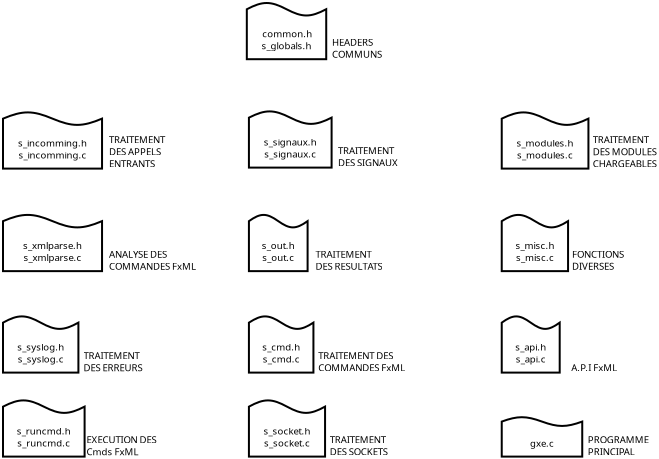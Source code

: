<?xml version="1.0"?>
<diagram xmlns:dia="http://www.lysator.liu.se/~alla/dia/">
  <diagramdata>
    <attribute name="background">
      <color val="#ffffff"/>
    </attribute>
    <attribute name="paper">
      <composite type="paper">
        <attribute name="name">
          <string>#A3#</string>
        </attribute>
        <attribute name="tmargin">
          <real val="2.822"/>
        </attribute>
        <attribute name="bmargin">
          <real val="2.822"/>
        </attribute>
        <attribute name="lmargin">
          <real val="2.822"/>
        </attribute>
        <attribute name="rmargin">
          <real val="2.822"/>
        </attribute>
        <attribute name="is_portrait">
          <boolean val="false"/>
        </attribute>
        <attribute name="scaling">
          <real val="1"/>
        </attribute>
        <attribute name="fitto">
          <boolean val="false"/>
        </attribute>
      </composite>
    </attribute>
    <attribute name="grid">
      <composite type="grid">
        <attribute name="width_x">
          <real val="1"/>
        </attribute>
        <attribute name="width_y">
          <real val="1"/>
        </attribute>
        <attribute name="visible_x">
          <int val="1"/>
        </attribute>
        <attribute name="visible_y">
          <int val="1"/>
        </attribute>
      </composite>
    </attribute>
    <attribute name="guides">
      <composite type="guides">
        <attribute name="hguides"/>
        <attribute name="vguides"/>
      </composite>
    </attribute>
  </diagramdata>
  <layer name="Background" visible="true">
    <group>
      <object type="Flowchart - Document" version="0" id="O0">
        <attribute name="obj_pos">
          <point val="13.243,0.258"/>
        </attribute>
        <attribute name="obj_bb">
          <rectangle val="13.193,0.208;17.264,3.118"/>
        </attribute>
        <attribute name="elem_corner">
          <point val="13.243,0.258"/>
        </attribute>
        <attribute name="elem_width">
          <real val="3.97"/>
        </attribute>
        <attribute name="elem_height">
          <real val="2.81"/>
        </attribute>
        <attribute name="show_background">
          <boolean val="true"/>
        </attribute>
        <attribute name="flip_horizontal">
          <boolean val="false"/>
        </attribute>
        <attribute name="flip_vertical">
          <boolean val="true"/>
        </attribute>
        <attribute name="padding">
          <real val="0.354"/>
        </attribute>
        <attribute name="text">
          <composite type="text">
            <attribute name="string">
              <string>#common.h
s_globals.h#</string>
            </attribute>
            <attribute name="font">
              <font name="Helvetica"/>
            </attribute>
            <attribute name="height">
              <real val="0.6"/>
            </attribute>
            <attribute name="pos">
              <point val="15.228,1.944"/>
            </attribute>
            <attribute name="color">
              <color val="#000000"/>
            </attribute>
            <attribute name="alignment">
              <enum val="1"/>
            </attribute>
          </composite>
        </attribute>
      </object>
      <group>
        <object type="Standard - Text" version="0" id="O1">
          <attribute name="obj_pos">
            <point val="17.503,2.398"/>
          </attribute>
          <attribute name="obj_bb">
            <rectangle val="17.503,1.918;20.849,3.118"/>
          </attribute>
          <attribute name="text">
            <composite type="text">
              <attribute name="string">
                <string>#HEADERS
COMMUNS#</string>
              </attribute>
              <attribute name="font">
                <font name="Helvetica"/>
              </attribute>
              <attribute name="height">
                <real val="0.6"/>
              </attribute>
              <attribute name="pos">
                <point val="17.503,2.398"/>
              </attribute>
              <attribute name="color">
                <color val="#000000"/>
              </attribute>
              <attribute name="alignment">
                <enum val="0"/>
              </attribute>
            </composite>
          </attribute>
        </object>
        <object type="Standard - Text" version="0" id="O2">
          <attribute name="obj_pos">
            <point val="18.928,2.823"/>
          </attribute>
          <attribute name="obj_bb">
            <rectangle val="18.928,2.343;18.928,2.943"/>
          </attribute>
          <attribute name="text">
            <composite type="text">
              <attribute name="string">
                <string>##</string>
              </attribute>
              <attribute name="font">
                <font name="Helvetica"/>
              </attribute>
              <attribute name="height">
                <real val="0.6"/>
              </attribute>
              <attribute name="pos">
                <point val="18.928,2.823"/>
              </attribute>
              <attribute name="color">
                <color val="#000000"/>
              </attribute>
              <attribute name="alignment">
                <enum val="1"/>
              </attribute>
            </composite>
          </attribute>
        </object>
      </group>
    </group>
    <group>
      <object type="Flowchart - Document" version="0" id="O3">
        <attribute name="obj_pos">
          <point val="1.052,5.728"/>
        </attribute>
        <attribute name="obj_bb">
          <rectangle val="1.002,5.678;6.054,8.588"/>
        </attribute>
        <attribute name="elem_corner">
          <point val="1.052,5.728"/>
        </attribute>
        <attribute name="elem_width">
          <real val="4.952"/>
        </attribute>
        <attribute name="elem_height">
          <real val="2.81"/>
        </attribute>
        <attribute name="show_background">
          <boolean val="true"/>
        </attribute>
        <attribute name="flip_horizontal">
          <boolean val="false"/>
        </attribute>
        <attribute name="flip_vertical">
          <boolean val="true"/>
        </attribute>
        <attribute name="padding">
          <real val="0.354"/>
        </attribute>
        <attribute name="text">
          <composite type="text">
            <attribute name="string">
              <string>#s_incomming.h
s_incomming.c#</string>
            </attribute>
            <attribute name="font">
              <font name="Helvetica"/>
            </attribute>
            <attribute name="height">
              <real val="0.6"/>
            </attribute>
            <attribute name="pos">
              <point val="3.528,7.414"/>
            </attribute>
            <attribute name="color">
              <color val="#000000"/>
            </attribute>
            <attribute name="alignment">
              <enum val="1"/>
            </attribute>
          </composite>
        </attribute>
      </object>
      <object type="Standard - Text" version="0" id="O4">
        <attribute name="obj_pos">
          <point val="6.353,7.268"/>
        </attribute>
        <attribute name="obj_bb">
          <rectangle val="6.353,6.788;10.371,8.588"/>
        </attribute>
        <attribute name="text">
          <composite type="text">
            <attribute name="string">
              <string>#TRAITEMENT
DES APPELS
ENTRANTS#</string>
            </attribute>
            <attribute name="font">
              <font name="Helvetica"/>
            </attribute>
            <attribute name="height">
              <real val="0.6"/>
            </attribute>
            <attribute name="pos">
              <point val="6.353,7.268"/>
            </attribute>
            <attribute name="color">
              <color val="#000000"/>
            </attribute>
            <attribute name="alignment">
              <enum val="0"/>
            </attribute>
          </composite>
        </attribute>
      </object>
    </group>
    <group>
      <object type="Flowchart - Document" version="0" id="O5">
        <attribute name="obj_pos">
          <point val="13.348,5.678"/>
        </attribute>
        <attribute name="obj_bb">
          <rectangle val="13.298,5.628;17.532,8.538"/>
        </attribute>
        <attribute name="elem_corner">
          <point val="13.348,5.678"/>
        </attribute>
        <attribute name="elem_width">
          <real val="4.134"/>
        </attribute>
        <attribute name="elem_height">
          <real val="2.81"/>
        </attribute>
        <attribute name="show_background">
          <boolean val="true"/>
        </attribute>
        <attribute name="flip_horizontal">
          <boolean val="false"/>
        </attribute>
        <attribute name="flip_vertical">
          <boolean val="true"/>
        </attribute>
        <attribute name="padding">
          <real val="0.354"/>
        </attribute>
        <attribute name="text">
          <composite type="text">
            <attribute name="string">
              <string>#s_signaux.h
s_signaux.c#</string>
            </attribute>
            <attribute name="font">
              <font name="Helvetica"/>
            </attribute>
            <attribute name="height">
              <real val="0.6"/>
            </attribute>
            <attribute name="pos">
              <point val="15.415,7.364"/>
            </attribute>
            <attribute name="color">
              <color val="#000000"/>
            </attribute>
            <attribute name="alignment">
              <enum val="1"/>
            </attribute>
          </composite>
        </attribute>
      </object>
      <object type="Standard - Text" version="0" id="O6">
        <attribute name="obj_pos">
          <point val="17.799,7.818"/>
        </attribute>
        <attribute name="obj_bb">
          <rectangle val="17.799,7.338;22.089,8.538"/>
        </attribute>
        <attribute name="text">
          <composite type="text">
            <attribute name="string">
              <string>#TRAITEMENT
DES SIGNAUX#</string>
            </attribute>
            <attribute name="font">
              <font name="Helvetica"/>
            </attribute>
            <attribute name="height">
              <real val="0.6"/>
            </attribute>
            <attribute name="pos">
              <point val="17.799,7.818"/>
            </attribute>
            <attribute name="color">
              <color val="#000000"/>
            </attribute>
            <attribute name="alignment">
              <enum val="0"/>
            </attribute>
          </composite>
        </attribute>
      </object>
    </group>
    <group>
      <object type="Flowchart - Document" version="0" id="O7">
        <attribute name="obj_pos">
          <point val="25.989,5.728"/>
        </attribute>
        <attribute name="obj_bb">
          <rectangle val="25.939,5.678;30.373,8.588"/>
        </attribute>
        <attribute name="elem_corner">
          <point val="25.989,5.728"/>
        </attribute>
        <attribute name="elem_width">
          <real val="4.334"/>
        </attribute>
        <attribute name="elem_height">
          <real val="2.81"/>
        </attribute>
        <attribute name="show_background">
          <boolean val="true"/>
        </attribute>
        <attribute name="flip_horizontal">
          <boolean val="false"/>
        </attribute>
        <attribute name="flip_vertical">
          <boolean val="true"/>
        </attribute>
        <attribute name="padding">
          <real val="0.354"/>
        </attribute>
        <attribute name="text">
          <composite type="text">
            <attribute name="string">
              <string>#s_modules.h
s_modules.c#</string>
            </attribute>
            <attribute name="font">
              <font name="Helvetica"/>
            </attribute>
            <attribute name="height">
              <real val="0.6"/>
            </attribute>
            <attribute name="pos">
              <point val="28.156,7.414"/>
            </attribute>
            <attribute name="color">
              <color val="#000000"/>
            </attribute>
            <attribute name="alignment">
              <enum val="1"/>
            </attribute>
          </composite>
        </attribute>
      </object>
      <object type="Standard - Text" version="0" id="O8">
        <attribute name="obj_pos">
          <point val="30.54,7.268"/>
        </attribute>
        <attribute name="obj_bb">
          <rectangle val="30.54,6.788;35.23,8.588"/>
        </attribute>
        <attribute name="text">
          <composite type="text">
            <attribute name="string">
              <string>#TRAITEMENT
DES MODULES
CHARGEABLES#</string>
            </attribute>
            <attribute name="font">
              <font name="Helvetica"/>
            </attribute>
            <attribute name="height">
              <real val="0.6"/>
            </attribute>
            <attribute name="pos">
              <point val="30.54,7.268"/>
            </attribute>
            <attribute name="color">
              <color val="#000000"/>
            </attribute>
            <attribute name="alignment">
              <enum val="0"/>
            </attribute>
          </composite>
        </attribute>
      </object>
    </group>
    <group>
      <object type="Flowchart - Document" version="0" id="O9">
        <attribute name="obj_pos">
          <point val="13.348,10.853"/>
        </attribute>
        <attribute name="obj_bb">
          <rectangle val="13.298,10.803;16.332,13.713"/>
        </attribute>
        <attribute name="elem_corner">
          <point val="13.348,10.853"/>
        </attribute>
        <attribute name="elem_width">
          <real val="2.934"/>
        </attribute>
        <attribute name="elem_height">
          <real val="2.81"/>
        </attribute>
        <attribute name="show_background">
          <boolean val="true"/>
        </attribute>
        <attribute name="flip_horizontal">
          <boolean val="false"/>
        </attribute>
        <attribute name="flip_vertical">
          <boolean val="true"/>
        </attribute>
        <attribute name="padding">
          <real val="0.354"/>
        </attribute>
        <attribute name="text">
          <composite type="text">
            <attribute name="string">
              <string>#s_out.h
s_out.c#</string>
            </attribute>
            <attribute name="font">
              <font name="Helvetica"/>
            </attribute>
            <attribute name="height">
              <real val="0.6"/>
            </attribute>
            <attribute name="pos">
              <point val="14.815,12.539"/>
            </attribute>
            <attribute name="color">
              <color val="#000000"/>
            </attribute>
            <attribute name="alignment">
              <enum val="1"/>
            </attribute>
          </composite>
        </attribute>
      </object>
      <object type="Standard - Text" version="0" id="O10">
        <attribute name="obj_pos">
          <point val="16.674,12.993"/>
        </attribute>
        <attribute name="obj_bb">
          <rectangle val="16.674,12.513;21.801,13.713"/>
        </attribute>
        <attribute name="text">
          <composite type="text">
            <attribute name="string">
              <string>#TRAITEMENT
DES RESULTATS#</string>
            </attribute>
            <attribute name="font">
              <font name="Helvetica"/>
            </attribute>
            <attribute name="height">
              <real val="0.6"/>
            </attribute>
            <attribute name="pos">
              <point val="16.674,12.993"/>
            </attribute>
            <attribute name="color">
              <color val="#000000"/>
            </attribute>
            <attribute name="alignment">
              <enum val="0"/>
            </attribute>
          </composite>
        </attribute>
      </object>
    </group>
    <group>
      <object type="Flowchart - Document" version="0" id="O11">
        <attribute name="obj_pos">
          <point val="1.052,15.928"/>
        </attribute>
        <attribute name="obj_bb">
          <rectangle val="1.002,15.878;4.873,18.788"/>
        </attribute>
        <attribute name="elem_corner">
          <point val="1.052,15.928"/>
        </attribute>
        <attribute name="elem_width">
          <real val="3.77"/>
        </attribute>
        <attribute name="elem_height">
          <real val="2.81"/>
        </attribute>
        <attribute name="show_background">
          <boolean val="true"/>
        </attribute>
        <attribute name="flip_horizontal">
          <boolean val="false"/>
        </attribute>
        <attribute name="flip_vertical">
          <boolean val="true"/>
        </attribute>
        <attribute name="padding">
          <real val="0.354"/>
        </attribute>
        <attribute name="text">
          <composite type="text">
            <attribute name="string">
              <string>#s_syslog.h
s_syslog.c#</string>
            </attribute>
            <attribute name="font">
              <font name="Helvetica"/>
            </attribute>
            <attribute name="height">
              <real val="0.6"/>
            </attribute>
            <attribute name="pos">
              <point val="2.938,17.614"/>
            </attribute>
            <attribute name="color">
              <color val="#000000"/>
            </attribute>
            <attribute name="alignment">
              <enum val="1"/>
            </attribute>
          </composite>
        </attribute>
      </object>
      <object type="Standard - Text" version="0" id="O12">
        <attribute name="obj_pos">
          <point val="5.078,18.068"/>
        </attribute>
        <attribute name="obj_bb">
          <rectangle val="5.078,17.588;9.623,18.788"/>
        </attribute>
        <attribute name="text">
          <composite type="text">
            <attribute name="string">
              <string>#TRAITEMENT
DES ERREURS#</string>
            </attribute>
            <attribute name="font">
              <font name="Helvetica"/>
            </attribute>
            <attribute name="height">
              <real val="0.6"/>
            </attribute>
            <attribute name="pos">
              <point val="5.078,18.068"/>
            </attribute>
            <attribute name="color">
              <color val="#000000"/>
            </attribute>
            <attribute name="alignment">
              <enum val="0"/>
            </attribute>
          </composite>
        </attribute>
      </object>
    </group>
    <group>
      <object type="Flowchart - Document" version="0" id="O13">
        <attribute name="obj_pos">
          <point val="25.989,10.853"/>
        </attribute>
        <attribute name="obj_bb">
          <rectangle val="25.939,10.803;29.355,13.713"/>
        </attribute>
        <attribute name="elem_corner">
          <point val="25.989,10.853"/>
        </attribute>
        <attribute name="elem_width">
          <real val="3.316"/>
        </attribute>
        <attribute name="elem_height">
          <real val="2.81"/>
        </attribute>
        <attribute name="show_background">
          <boolean val="true"/>
        </attribute>
        <attribute name="flip_horizontal">
          <boolean val="false"/>
        </attribute>
        <attribute name="flip_vertical">
          <boolean val="true"/>
        </attribute>
        <attribute name="padding">
          <real val="0.354"/>
        </attribute>
        <attribute name="text">
          <composite type="text">
            <attribute name="string">
              <string>#s_misc.h
s_misc.c#</string>
            </attribute>
            <attribute name="font">
              <font name="Helvetica"/>
            </attribute>
            <attribute name="height">
              <real val="0.6"/>
            </attribute>
            <attribute name="pos">
              <point val="27.647,12.539"/>
            </attribute>
            <attribute name="color">
              <color val="#000000"/>
            </attribute>
            <attribute name="alignment">
              <enum val="1"/>
            </attribute>
          </composite>
        </attribute>
      </object>
      <object type="Standard - Text" version="0" id="O14">
        <attribute name="obj_pos">
          <point val="29.506,12.993"/>
        </attribute>
        <attribute name="obj_bb">
          <rectangle val="29.506,12.513;33.214,13.713"/>
        </attribute>
        <attribute name="text">
          <composite type="text">
            <attribute name="string">
              <string>#FONCTIONS
DIVERSES#</string>
            </attribute>
            <attribute name="font">
              <font name="Helvetica"/>
            </attribute>
            <attribute name="height">
              <real val="0.6"/>
            </attribute>
            <attribute name="pos">
              <point val="29.506,12.993"/>
            </attribute>
            <attribute name="color">
              <color val="#000000"/>
            </attribute>
            <attribute name="alignment">
              <enum val="0"/>
            </attribute>
          </composite>
        </attribute>
      </object>
    </group>
    <group>
      <object type="Flowchart - Document" version="0" id="O15">
        <attribute name="obj_pos">
          <point val="13.348,15.928"/>
        </attribute>
        <attribute name="obj_bb">
          <rectangle val="13.298,15.878;16.623,18.788"/>
        </attribute>
        <attribute name="elem_corner">
          <point val="13.348,15.928"/>
        </attribute>
        <attribute name="elem_width">
          <real val="3.225"/>
        </attribute>
        <attribute name="elem_height">
          <real val="2.81"/>
        </attribute>
        <attribute name="show_background">
          <boolean val="true"/>
        </attribute>
        <attribute name="flip_horizontal">
          <boolean val="false"/>
        </attribute>
        <attribute name="flip_vertical">
          <boolean val="true"/>
        </attribute>
        <attribute name="padding">
          <real val="0.354"/>
        </attribute>
        <attribute name="text">
          <composite type="text">
            <attribute name="string">
              <string>#s_cmd.h
s_cmd.c#</string>
            </attribute>
            <attribute name="font">
              <font name="Helvetica"/>
            </attribute>
            <attribute name="height">
              <real val="0.6"/>
            </attribute>
            <attribute name="pos">
              <point val="14.96,17.614"/>
            </attribute>
            <attribute name="color">
              <color val="#000000"/>
            </attribute>
            <attribute name="alignment">
              <enum val="1"/>
            </attribute>
          </composite>
        </attribute>
      </object>
      <object type="Standard - Text" version="0" id="O16">
        <attribute name="obj_pos">
          <point val="16.819,18.068"/>
        </attribute>
        <attribute name="obj_bb">
          <rectangle val="16.819,17.588;22.601,18.788"/>
        </attribute>
        <attribute name="text">
          <composite type="text">
            <attribute name="string">
              <string>#TRAITEMENT DES
COMMANDES FxML#</string>
            </attribute>
            <attribute name="font">
              <font name="Helvetica"/>
            </attribute>
            <attribute name="height">
              <real val="0.6"/>
            </attribute>
            <attribute name="pos">
              <point val="16.819,18.068"/>
            </attribute>
            <attribute name="color">
              <color val="#000000"/>
            </attribute>
            <attribute name="alignment">
              <enum val="0"/>
            </attribute>
          </composite>
        </attribute>
      </object>
    </group>
    <group>
      <object type="Flowchart - Document" version="0" id="O17">
        <attribute name="obj_pos">
          <point val="25.989,15.928"/>
        </attribute>
        <attribute name="obj_bb">
          <rectangle val="25.939,15.878;28.936,18.788"/>
        </attribute>
        <attribute name="elem_corner">
          <point val="25.989,15.928"/>
        </attribute>
        <attribute name="elem_width">
          <real val="2.898"/>
        </attribute>
        <attribute name="elem_height">
          <real val="2.81"/>
        </attribute>
        <attribute name="show_background">
          <boolean val="true"/>
        </attribute>
        <attribute name="flip_horizontal">
          <boolean val="false"/>
        </attribute>
        <attribute name="flip_vertical">
          <boolean val="true"/>
        </attribute>
        <attribute name="padding">
          <real val="0.354"/>
        </attribute>
        <attribute name="text">
          <composite type="text">
            <attribute name="string">
              <string>#s_api.h
s_api.c#</string>
            </attribute>
            <attribute name="font">
              <font name="Helvetica"/>
            </attribute>
            <attribute name="height">
              <real val="0.6"/>
            </attribute>
            <attribute name="pos">
              <point val="27.438,17.614"/>
            </attribute>
            <attribute name="color">
              <color val="#000000"/>
            </attribute>
            <attribute name="alignment">
              <enum val="1"/>
            </attribute>
          </composite>
        </attribute>
      </object>
      <object type="Standard - Text" version="0" id="O18">
        <attribute name="obj_pos">
          <point val="29.46,18.668"/>
        </attribute>
        <attribute name="obj_bb">
          <rectangle val="29.46,18.188;32.587,18.788"/>
        </attribute>
        <attribute name="text">
          <composite type="text">
            <attribute name="string">
              <string>#A.P.I FxML#</string>
            </attribute>
            <attribute name="font">
              <font name="Helvetica"/>
            </attribute>
            <attribute name="height">
              <real val="0.6"/>
            </attribute>
            <attribute name="pos">
              <point val="29.46,18.668"/>
            </attribute>
            <attribute name="color">
              <color val="#000000"/>
            </attribute>
            <attribute name="alignment">
              <enum val="0"/>
            </attribute>
          </composite>
        </attribute>
      </object>
    </group>
    <group>
      <object type="Flowchart - Document" version="0" id="O19">
        <attribute name="obj_pos">
          <point val="13.348,20.128"/>
        </attribute>
        <attribute name="obj_bb">
          <rectangle val="13.298,20.078;17.204,22.988"/>
        </attribute>
        <attribute name="elem_corner">
          <point val="13.348,20.128"/>
        </attribute>
        <attribute name="elem_width">
          <real val="3.807"/>
        </attribute>
        <attribute name="elem_height">
          <real val="2.81"/>
        </attribute>
        <attribute name="show_background">
          <boolean val="true"/>
        </attribute>
        <attribute name="flip_horizontal">
          <boolean val="false"/>
        </attribute>
        <attribute name="flip_vertical">
          <boolean val="true"/>
        </attribute>
        <attribute name="padding">
          <real val="0.354"/>
        </attribute>
        <attribute name="text">
          <composite type="text">
            <attribute name="string">
              <string>#s_socket.h
s_socket.c#</string>
            </attribute>
            <attribute name="font">
              <font name="Helvetica"/>
            </attribute>
            <attribute name="height">
              <real val="0.6"/>
            </attribute>
            <attribute name="pos">
              <point val="15.251,21.814"/>
            </attribute>
            <attribute name="color">
              <color val="#000000"/>
            </attribute>
            <attribute name="alignment">
              <enum val="1"/>
            </attribute>
          </composite>
        </attribute>
      </object>
      <object type="Standard - Text" version="0" id="O20">
        <attribute name="obj_pos">
          <point val="17.392,22.268"/>
        </attribute>
        <attribute name="obj_bb">
          <rectangle val="17.392,21.788;21.846,22.988"/>
        </attribute>
        <attribute name="text">
          <composite type="text">
            <attribute name="string">
              <string>#TRAITEMENT
DES SOCKETS#</string>
            </attribute>
            <attribute name="font">
              <font name="Helvetica"/>
            </attribute>
            <attribute name="height">
              <real val="0.6"/>
            </attribute>
            <attribute name="pos">
              <point val="17.392,22.268"/>
            </attribute>
            <attribute name="color">
              <color val="#000000"/>
            </attribute>
            <attribute name="alignment">
              <enum val="0"/>
            </attribute>
          </composite>
        </attribute>
      </object>
    </group>
    <group>
      <object type="Flowchart - Document" version="0" id="O21">
        <attribute name="obj_pos">
          <point val="1.052,20.128"/>
        </attribute>
        <attribute name="obj_bb">
          <rectangle val="1.002,20.078;5.182,22.988"/>
        </attribute>
        <attribute name="elem_corner">
          <point val="1.052,20.128"/>
        </attribute>
        <attribute name="elem_width">
          <real val="4.08"/>
        </attribute>
        <attribute name="elem_height">
          <real val="2.81"/>
        </attribute>
        <attribute name="show_background">
          <boolean val="true"/>
        </attribute>
        <attribute name="flip_horizontal">
          <boolean val="false"/>
        </attribute>
        <attribute name="flip_vertical">
          <boolean val="true"/>
        </attribute>
        <attribute name="padding">
          <real val="0.354"/>
        </attribute>
        <attribute name="text">
          <composite type="text">
            <attribute name="string">
              <string>#s_runcmd.h
s_runcmd.c#</string>
            </attribute>
            <attribute name="font">
              <font name="Helvetica"/>
            </attribute>
            <attribute name="height">
              <real val="0.6"/>
            </attribute>
            <attribute name="pos">
              <point val="3.092,21.814"/>
            </attribute>
            <attribute name="color">
              <color val="#000000"/>
            </attribute>
            <attribute name="alignment">
              <enum val="1"/>
            </attribute>
          </composite>
        </attribute>
      </object>
      <object type="Standard - Text" version="0" id="O22">
        <attribute name="obj_pos">
          <point val="5.233,22.268"/>
        </attribute>
        <attribute name="obj_bb">
          <rectangle val="5.233,21.788;10.323,22.988"/>
        </attribute>
        <attribute name="text">
          <composite type="text">
            <attribute name="string">
              <string>#EXECUTION DES
Cmds FxML#</string>
            </attribute>
            <attribute name="font">
              <font name="Helvetica"/>
            </attribute>
            <attribute name="height">
              <real val="0.6"/>
            </attribute>
            <attribute name="pos">
              <point val="5.233,22.268"/>
            </attribute>
            <attribute name="color">
              <color val="#000000"/>
            </attribute>
            <attribute name="alignment">
              <enum val="0"/>
            </attribute>
          </composite>
        </attribute>
      </object>
    </group>
    <group>
      <object type="Flowchart - Document" version="0" id="O23">
        <attribute name="obj_pos">
          <point val="1.052,10.853"/>
        </attribute>
        <attribute name="obj_bb">
          <rectangle val="1.002,10.803;6.054,13.713"/>
        </attribute>
        <attribute name="elem_corner">
          <point val="1.052,10.853"/>
        </attribute>
        <attribute name="elem_width">
          <real val="4.952"/>
        </attribute>
        <attribute name="elem_height">
          <real val="2.81"/>
        </attribute>
        <attribute name="show_background">
          <boolean val="true"/>
        </attribute>
        <attribute name="flip_horizontal">
          <boolean val="false"/>
        </attribute>
        <attribute name="flip_vertical">
          <boolean val="true"/>
        </attribute>
        <attribute name="padding">
          <real val="0.354"/>
        </attribute>
        <attribute name="text">
          <composite type="text">
            <attribute name="string">
              <string>#s_xmlparse.h
s_xmlparse.c#</string>
            </attribute>
            <attribute name="font">
              <font name="Helvetica"/>
            </attribute>
            <attribute name="height">
              <real val="0.6"/>
            </attribute>
            <attribute name="pos">
              <point val="3.528,12.539"/>
            </attribute>
            <attribute name="color">
              <color val="#000000"/>
            </attribute>
            <attribute name="alignment">
              <enum val="1"/>
            </attribute>
          </composite>
        </attribute>
      </object>
      <object type="Standard - Text" version="0" id="O24">
        <attribute name="obj_pos">
          <point val="6.353,12.993"/>
        </attribute>
        <attribute name="obj_bb">
          <rectangle val="6.353,12.513;12.135,13.713"/>
        </attribute>
        <attribute name="text">
          <composite type="text">
            <attribute name="string">
              <string>#ANALYSE DES
COMMANDES FxML#</string>
            </attribute>
            <attribute name="font">
              <font name="Helvetica"/>
            </attribute>
            <attribute name="height">
              <real val="0.6"/>
            </attribute>
            <attribute name="pos">
              <point val="6.353,12.993"/>
            </attribute>
            <attribute name="color">
              <color val="#000000"/>
            </attribute>
            <attribute name="alignment">
              <enum val="0"/>
            </attribute>
          </composite>
        </attribute>
      </object>
    </group>
    <group>
      <object type="Flowchart - Document" version="0" id="O25">
        <attribute name="obj_pos">
          <point val="25.989,20.968"/>
        </attribute>
        <attribute name="obj_bb">
          <rectangle val="25.939,20.918;30.064,22.988"/>
        </attribute>
        <attribute name="elem_corner">
          <point val="25.989,20.968"/>
        </attribute>
        <attribute name="elem_width">
          <real val="4.025"/>
        </attribute>
        <attribute name="elem_height">
          <real val="1.97"/>
        </attribute>
        <attribute name="show_background">
          <boolean val="true"/>
        </attribute>
        <attribute name="flip_horizontal">
          <boolean val="false"/>
        </attribute>
        <attribute name="flip_vertical">
          <boolean val="true"/>
        </attribute>
        <attribute name="padding">
          <real val="0.354"/>
        </attribute>
        <attribute name="text">
          <composite type="text">
            <attribute name="string">
              <string>#gxe.c#</string>
            </attribute>
            <attribute name="font">
              <font name="Helvetica"/>
            </attribute>
            <attribute name="height">
              <real val="0.6"/>
            </attribute>
            <attribute name="pos">
              <point val="28.001,22.414"/>
            </attribute>
            <attribute name="color">
              <color val="#000000"/>
            </attribute>
            <attribute name="alignment">
              <enum val="1"/>
            </attribute>
          </composite>
        </attribute>
      </object>
      <object type="Standard - Text" version="0" id="O26">
        <attribute name="obj_pos">
          <point val="30.291,22.268"/>
        </attribute>
        <attribute name="obj_bb">
          <rectangle val="30.291,21.788;34.454,22.988"/>
        </attribute>
        <attribute name="text">
          <composite type="text">
            <attribute name="string">
              <string>#PROGRAMME
PRINCIPAL#</string>
            </attribute>
            <attribute name="font">
              <font name="Helvetica"/>
            </attribute>
            <attribute name="height">
              <real val="0.6"/>
            </attribute>
            <attribute name="pos">
              <point val="30.291,22.268"/>
            </attribute>
            <attribute name="color">
              <color val="#000000"/>
            </attribute>
            <attribute name="alignment">
              <enum val="0"/>
            </attribute>
          </composite>
        </attribute>
      </object>
    </group>
  </layer>
</diagram>
